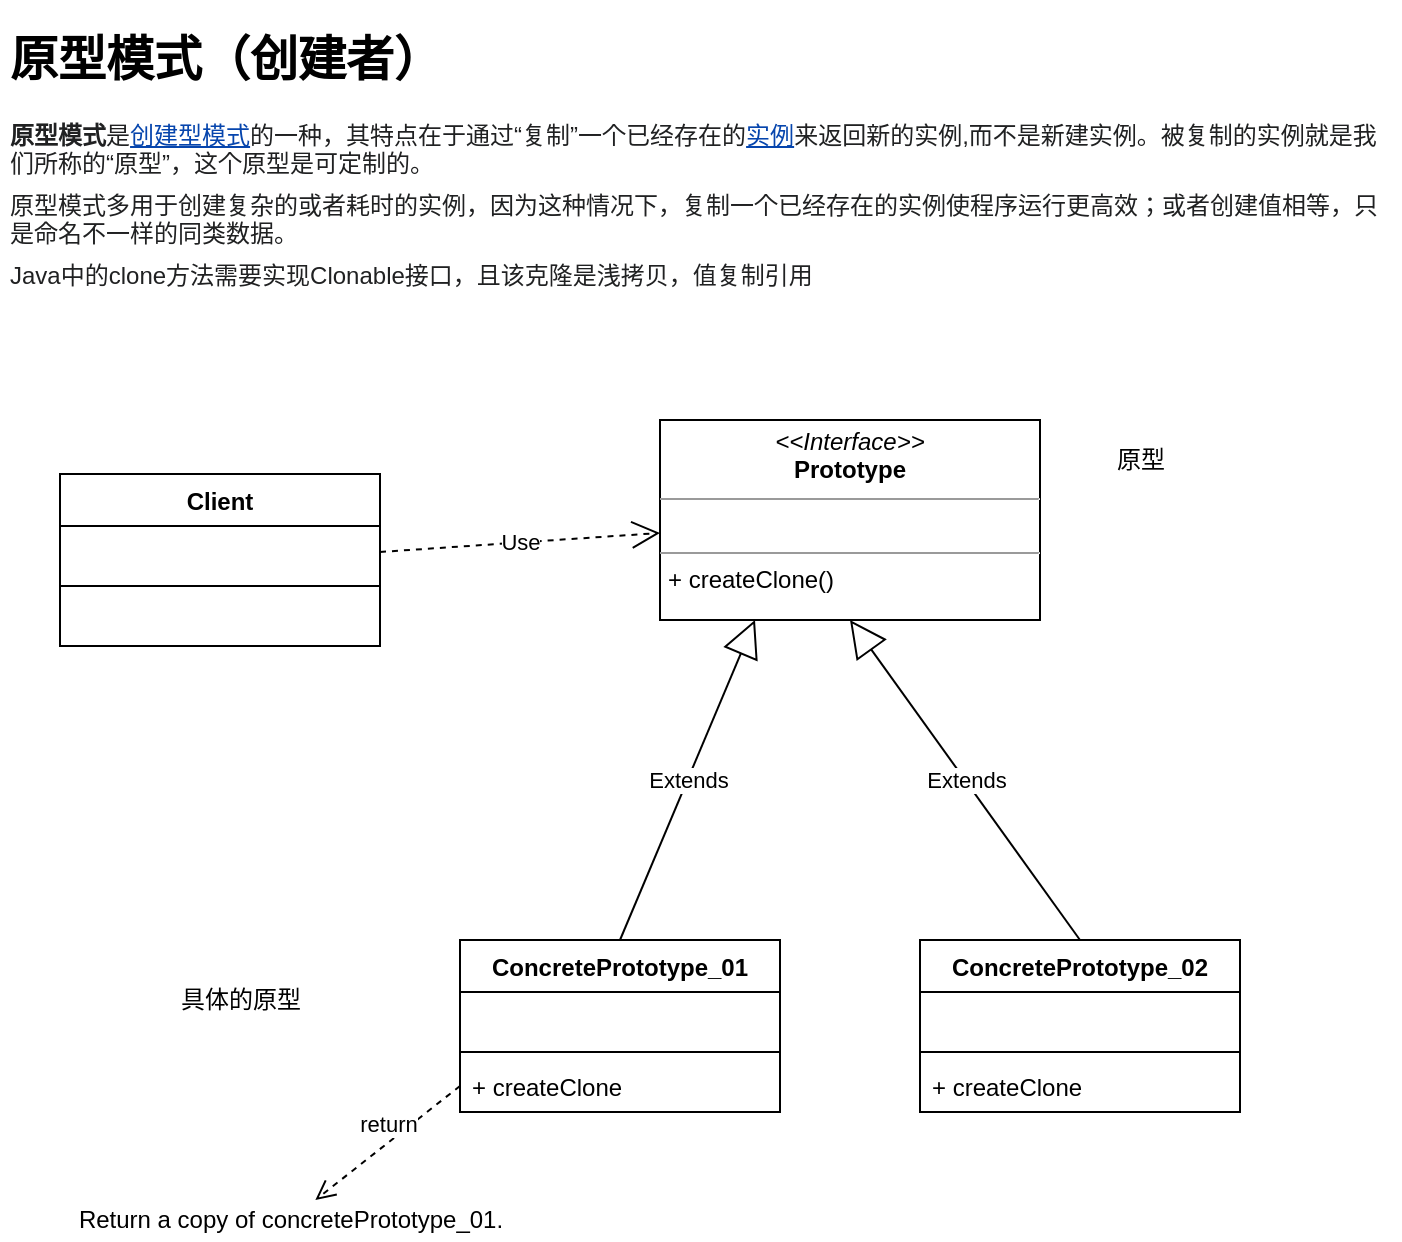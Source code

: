 <mxfile version="14.7.4" type="embed"><diagram id="23iRSUPoRavnBvh4doch" name="Page-1"><mxGraphModel dx="788" dy="395" grid="1" gridSize="10" guides="1" tooltips="1" connect="1" arrows="1" fold="1" page="1" pageScale="1" pageWidth="827" pageHeight="1169" math="0" shadow="0"><root><mxCell id="0"/><mxCell id="1" parent="0"/><mxCell id="2" value="Client" style="swimlane;fontStyle=1;align=center;verticalAlign=top;childLayout=stackLayout;horizontal=1;startSize=26;horizontalStack=0;resizeParent=1;resizeParentMax=0;resizeLast=0;collapsible=1;marginBottom=0;" parent="1" vertex="1"><mxGeometry x="70" y="237" width="160" height="86" as="geometry"/></mxCell><mxCell id="3" value=" " style="text;strokeColor=none;fillColor=none;align=left;verticalAlign=top;spacingLeft=4;spacingRight=4;overflow=hidden;rotatable=0;points=[[0,0.5],[1,0.5]];portConstraint=eastwest;" parent="2" vertex="1"><mxGeometry y="26" width="160" height="26" as="geometry"/></mxCell><mxCell id="4" value="" style="line;strokeWidth=1;fillColor=none;align=left;verticalAlign=middle;spacingTop=-1;spacingLeft=3;spacingRight=3;rotatable=0;labelPosition=right;points=[];portConstraint=eastwest;" parent="2" vertex="1"><mxGeometry y="52" width="160" height="8" as="geometry"/></mxCell><mxCell id="5" value=" " style="text;strokeColor=none;fillColor=none;align=left;verticalAlign=top;spacingLeft=4;spacingRight=4;overflow=hidden;rotatable=0;points=[[0,0.5],[1,0.5]];portConstraint=eastwest;" parent="2" vertex="1"><mxGeometry y="60" width="160" height="26" as="geometry"/></mxCell><mxCell id="10" value="ConcretePrototype_01" style="swimlane;fontStyle=1;align=center;verticalAlign=top;childLayout=stackLayout;horizontal=1;startSize=26;horizontalStack=0;resizeParent=1;resizeParentMax=0;resizeLast=0;collapsible=1;marginBottom=0;" parent="1" vertex="1"><mxGeometry x="270" y="470" width="160" height="86" as="geometry"/></mxCell><mxCell id="11" value=" " style="text;strokeColor=none;fillColor=none;align=left;verticalAlign=top;spacingLeft=4;spacingRight=4;overflow=hidden;rotatable=0;points=[[0,0.5],[1,0.5]];portConstraint=eastwest;" parent="10" vertex="1"><mxGeometry y="26" width="160" height="26" as="geometry"/></mxCell><mxCell id="12" value="" style="line;strokeWidth=1;fillColor=none;align=left;verticalAlign=middle;spacingTop=-1;spacingLeft=3;spacingRight=3;rotatable=0;labelPosition=right;points=[];portConstraint=eastwest;" parent="10" vertex="1"><mxGeometry y="52" width="160" height="8" as="geometry"/></mxCell><mxCell id="13" value="+ createClone " style="text;strokeColor=none;fillColor=none;align=left;verticalAlign=top;spacingLeft=4;spacingRight=4;overflow=hidden;rotatable=0;points=[[0,0.5],[1,0.5]];portConstraint=eastwest;" parent="10" vertex="1"><mxGeometry y="60" width="160" height="26" as="geometry"/></mxCell><mxCell id="14" value="Extends" style="endArrow=block;endSize=16;endFill=0;html=1;exitX=0.5;exitY=0;exitDx=0;exitDy=0;entryX=0.25;entryY=1;entryDx=0;entryDy=0;" parent="1" source="10" target="19" edge="1"><mxGeometry width="160" relative="1" as="geometry"><mxPoint x="550" y="310" as="sourcePoint"/><mxPoint x="454.96" y="296" as="targetPoint"/></mxGeometry></mxCell><mxCell id="15" value="Use" style="endArrow=open;endSize=12;dashed=1;html=1;exitX=1;exitY=0.5;exitDx=0;exitDy=0;" parent="1" source="3" target="19" edge="1"><mxGeometry width="160" relative="1" as="geometry"><mxPoint x="290" y="340" as="sourcePoint"/><mxPoint x="368.08" y="259.01" as="targetPoint"/></mxGeometry></mxCell><mxCell id="16" value="原型" style="text;html=1;align=center;verticalAlign=middle;resizable=0;points=[];autosize=1;strokeColor=none;" parent="1" vertex="1"><mxGeometry x="590" y="220" width="40" height="20" as="geometry"/></mxCell><mxCell id="17" value="具体的原型" style="text;html=1;align=center;verticalAlign=middle;resizable=0;points=[];autosize=1;strokeColor=none;" parent="1" vertex="1"><mxGeometry x="120" y="490" width="80" height="20" as="geometry"/></mxCell><mxCell id="18" value="&lt;h1&gt;原型模式（创建者）&lt;/h1&gt;&lt;p style=&quot;margin: 0.5em 0px ; color: rgb(32 , 33 , 34) ; font-family: sans-serif ; background-color: rgb(255 , 255 , 255)&quot;&gt;&lt;font style=&quot;font-size: 12px&quot;&gt;&lt;b&gt;原型模式&lt;/b&gt;是&lt;a href=&quot;https://zh.wikipedia.org/wiki/%E5%89%B5%E5%BB%BA%E5%9E%8B%E6%A8%A1%E5%BC%8F&quot; title=&quot;创建型模式&quot; style=&quot;color: rgb(6 , 69 , 173) ; background: none&quot;&gt;创建型模式&lt;/a&gt;的一种，其特点在于通过“复制”一个已经存在的&lt;a href=&quot;https://zh.wikipedia.org/wiki/%E5%AE%9E%E4%BE%8B&quot; class=&quot;mw-redirect&quot; title=&quot;实例&quot; style=&quot;color: rgb(6 , 69 , 173) ; background: none&quot;&gt;实例&lt;/a&gt;来返回新的实例,而不是新建实例。被复制的实例就是我们所称的“原型”，这个原型是可定制的。&lt;/font&gt;&lt;/p&gt;&lt;p style=&quot;margin: 0.5em 0px ; color: rgb(32 , 33 , 34) ; font-family: sans-serif ; background-color: rgb(255 , 255 , 255)&quot;&gt;&lt;font style=&quot;font-size: 12px&quot;&gt;原型模式多用于创建复杂的或者耗时的实例，因为这种情况下，复制一个已经存在的实例使程序运行更高效；或者创建值相等，只是命名不一样的同类数据。&lt;/font&gt;&lt;/p&gt;&lt;p style=&quot;margin: 0.5em 0px ; color: rgb(32 , 33 , 34) ; font-family: sans-serif ; background-color: rgb(255 , 255 , 255)&quot;&gt;Java中的clone方法需要实现Clonable接口，且该克隆是浅拷贝，值复制引用&lt;/p&gt;" style="text;html=1;strokeColor=none;fillColor=none;spacing=5;spacingTop=-20;whiteSpace=wrap;overflow=hidden;rounded=0;" vertex="1" parent="1"><mxGeometry x="40" y="10" width="700" height="140" as="geometry"/></mxCell><mxCell id="19" value="&lt;p style=&quot;margin: 0px ; margin-top: 4px ; text-align: center&quot;&gt;&lt;i&gt;&amp;lt;&amp;lt;Interface&amp;gt;&amp;gt;&lt;/i&gt;&lt;br&gt;&lt;b&gt;Prototype&lt;/b&gt;&lt;/p&gt;&lt;hr size=&quot;1&quot;&gt;&lt;p style=&quot;margin: 0px ; margin-left: 4px&quot;&gt;&lt;br&gt;&lt;/p&gt;&lt;hr size=&quot;1&quot;&gt;&lt;p style=&quot;margin: 0px ; margin-left: 4px&quot;&gt;+ createClone()&lt;/p&gt;" style="verticalAlign=top;align=left;overflow=fill;fontSize=12;fontFamily=Helvetica;html=1;" vertex="1" parent="1"><mxGeometry x="370" y="210" width="190" height="100" as="geometry"/></mxCell><mxCell id="20" value="ConcretePrototype_02" style="swimlane;fontStyle=1;align=center;verticalAlign=top;childLayout=stackLayout;horizontal=1;startSize=26;horizontalStack=0;resizeParent=1;resizeParentMax=0;resizeLast=0;collapsible=1;marginBottom=0;" vertex="1" parent="1"><mxGeometry x="500" y="470" width="160" height="86" as="geometry"/></mxCell><mxCell id="21" value=" " style="text;strokeColor=none;fillColor=none;align=left;verticalAlign=top;spacingLeft=4;spacingRight=4;overflow=hidden;rotatable=0;points=[[0,0.5],[1,0.5]];portConstraint=eastwest;" vertex="1" parent="20"><mxGeometry y="26" width="160" height="26" as="geometry"/></mxCell><mxCell id="22" value="" style="line;strokeWidth=1;fillColor=none;align=left;verticalAlign=middle;spacingTop=-1;spacingLeft=3;spacingRight=3;rotatable=0;labelPosition=right;points=[];portConstraint=eastwest;" vertex="1" parent="20"><mxGeometry y="52" width="160" height="8" as="geometry"/></mxCell><mxCell id="23" value="+ createClone " style="text;strokeColor=none;fillColor=none;align=left;verticalAlign=top;spacingLeft=4;spacingRight=4;overflow=hidden;rotatable=0;points=[[0,0.5],[1,0.5]];portConstraint=eastwest;" vertex="1" parent="20"><mxGeometry y="60" width="160" height="26" as="geometry"/></mxCell><mxCell id="24" value="Extends" style="endArrow=block;endSize=16;endFill=0;html=1;exitX=0.5;exitY=0;exitDx=0;exitDy=0;entryX=0.5;entryY=1;entryDx=0;entryDy=0;" edge="1" parent="1" source="20" target="19"><mxGeometry width="160" relative="1" as="geometry"><mxPoint x="580" y="410" as="sourcePoint"/><mxPoint x="740" y="410" as="targetPoint"/></mxGeometry></mxCell><mxCell id="25" value="return" style="html=1;verticalAlign=bottom;endArrow=open;dashed=1;endSize=8;exitX=0;exitY=0.5;exitDx=0;exitDy=0;" edge="1" parent="1" source="13" target="27"><mxGeometry relative="1" as="geometry"><mxPoint x="240" y="620" as="sourcePoint"/><mxPoint x="160" y="620" as="targetPoint"/></mxGeometry></mxCell><mxCell id="27" value="Return a copy of concretePrototype_01." style="text;html=1;align=center;verticalAlign=middle;resizable=0;points=[];autosize=1;strokeColor=none;" vertex="1" parent="1"><mxGeometry x="70" y="600" width="230" height="20" as="geometry"/></mxCell></root></mxGraphModel></diagram></mxfile>